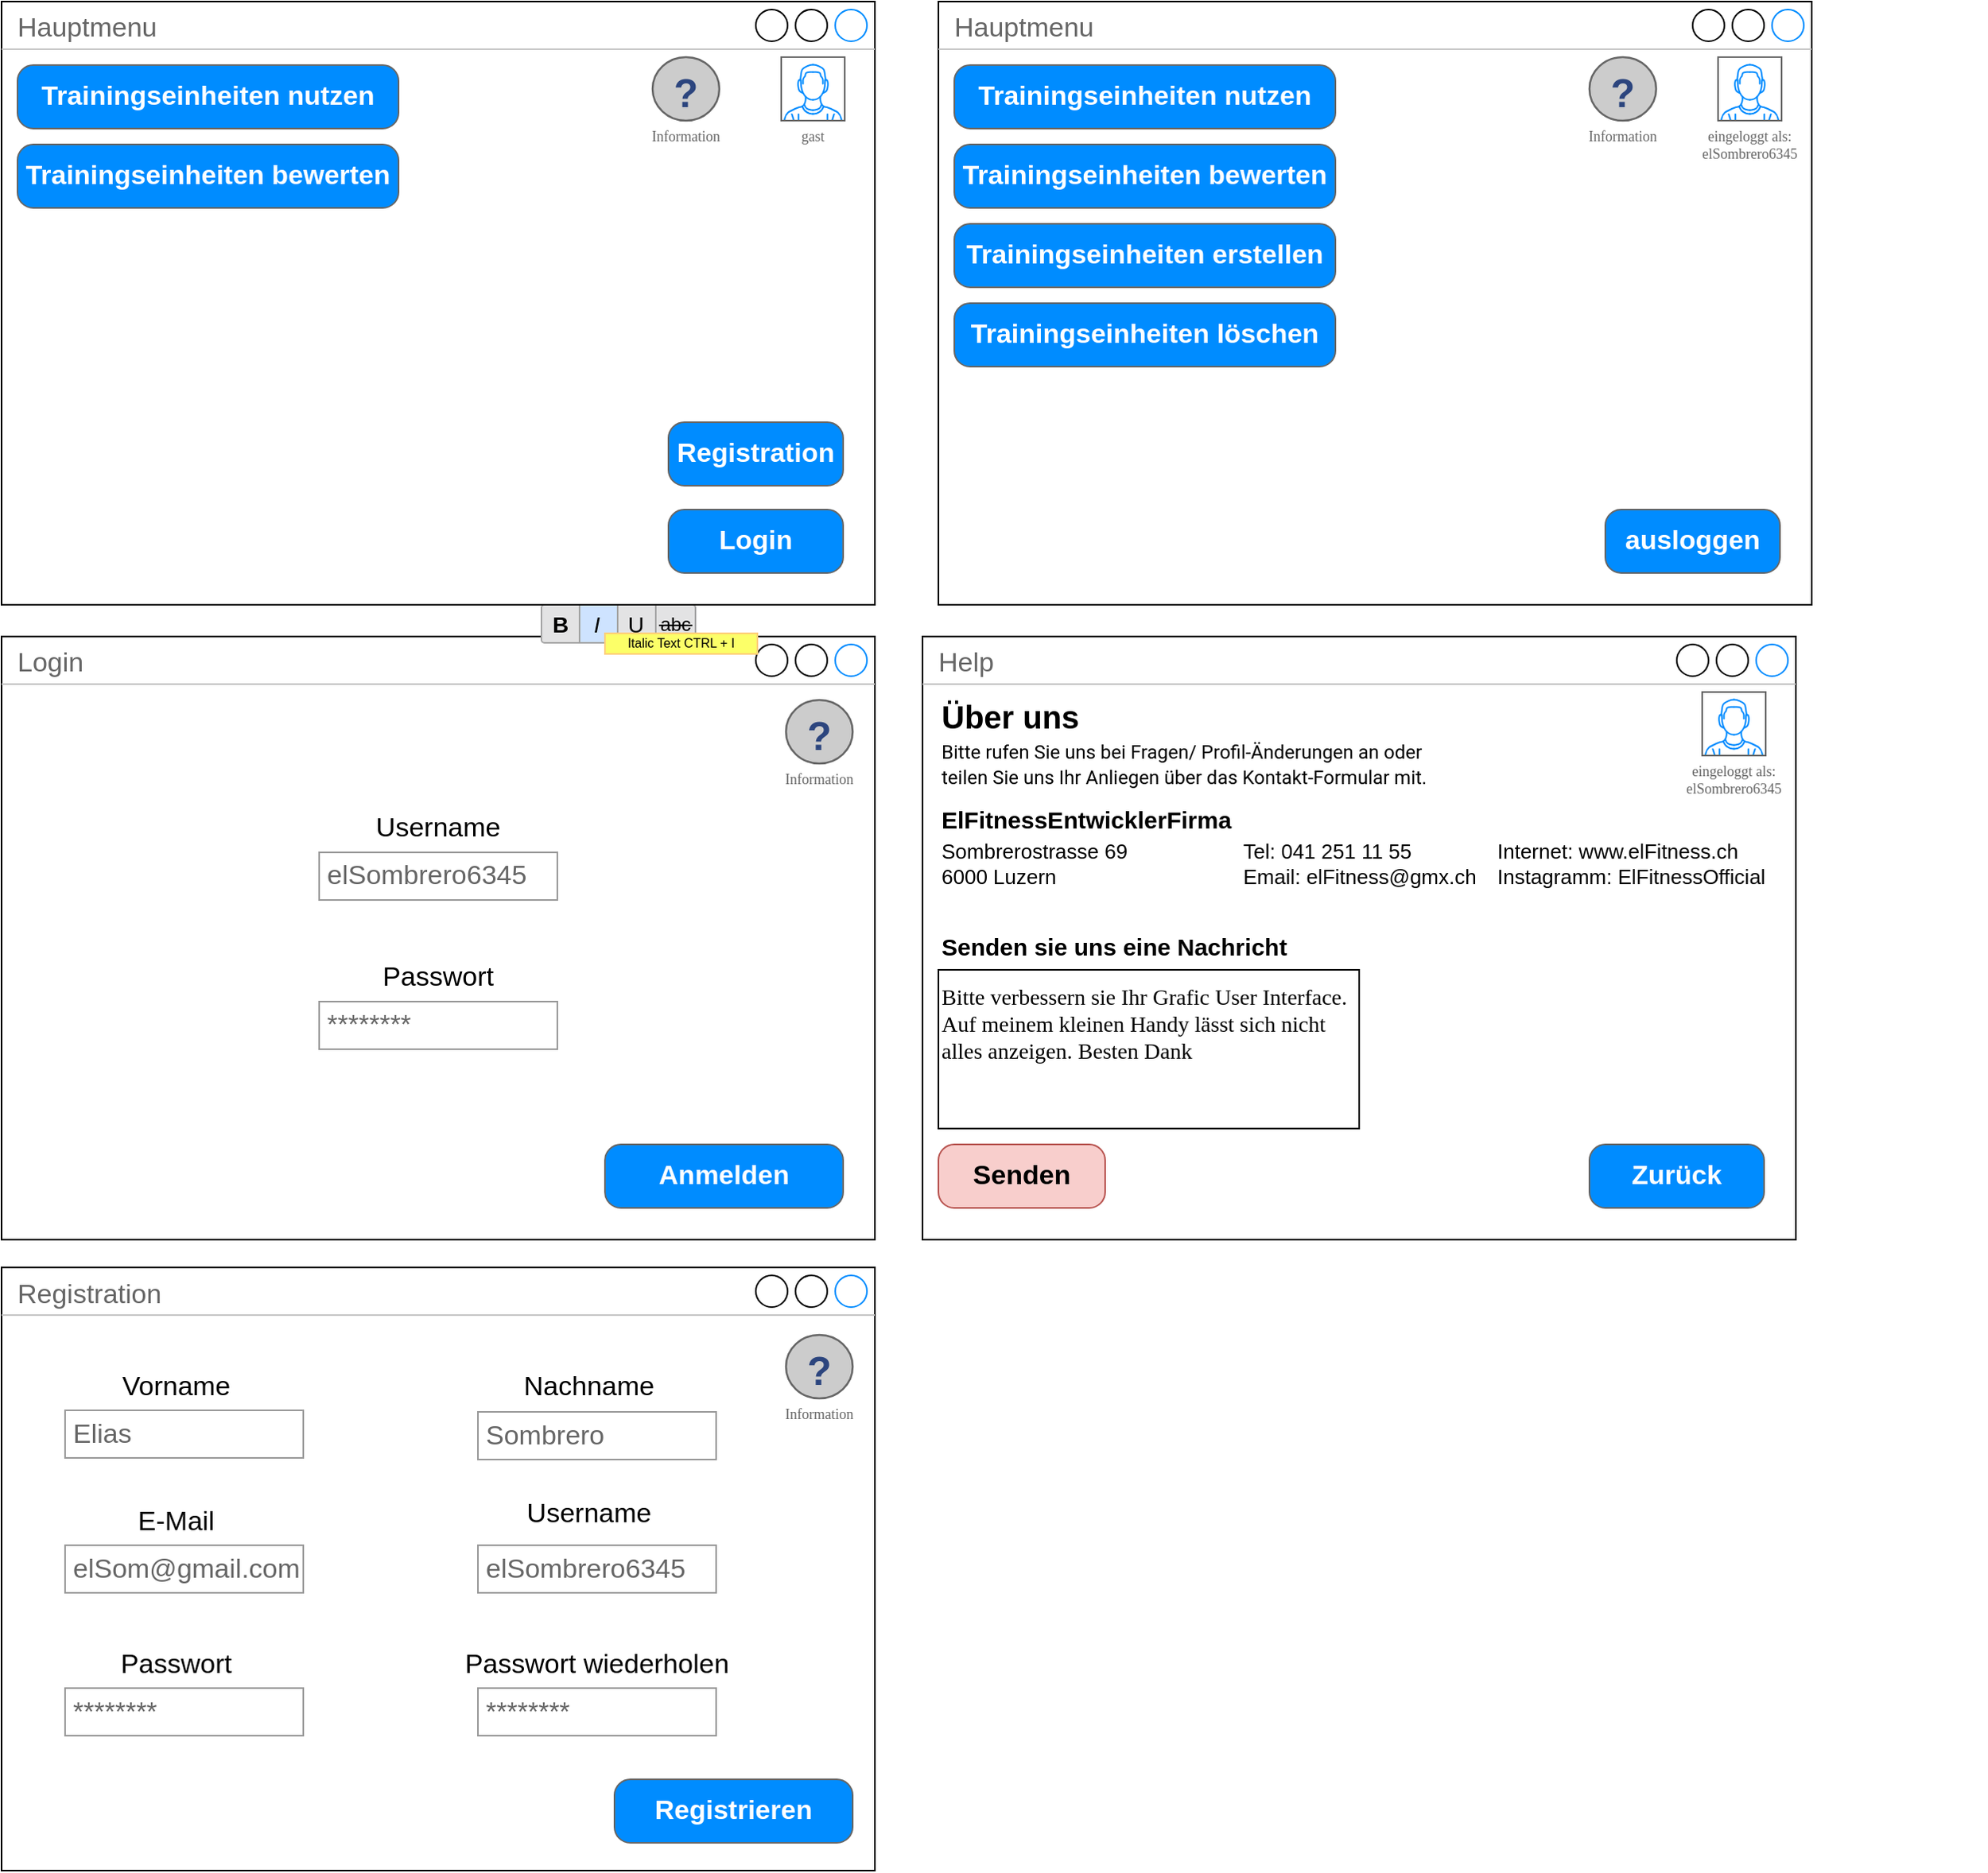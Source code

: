 <mxfile version="20.4.0" type="github">
  <diagram id="C5RBs43oDa-KdzZeNtuy" name="Page-1">
    <mxGraphModel dx="2062" dy="2295" grid="1" gridSize="10" guides="1" tooltips="1" connect="1" arrows="1" fold="1" page="1" pageScale="1" pageWidth="827" pageHeight="1169" math="0" shadow="0">
      <root>
        <mxCell id="WIyWlLk6GJQsqaUBKTNV-0" />
        <mxCell id="WIyWlLk6GJQsqaUBKTNV-1" parent="WIyWlLk6GJQsqaUBKTNV-0" />
        <mxCell id="7VaO58yIEFrL6GdO1eUj-7" value="Hauptmenu" style="strokeWidth=1;shadow=0;dashed=0;align=center;html=1;shape=mxgraph.mockup.containers.window;align=left;verticalAlign=top;spacingLeft=8;strokeColor2=#008cff;strokeColor3=#c4c4c4;fontColor=#666666;mainText=;fontSize=17;labelBackgroundColor=none;" parent="WIyWlLk6GJQsqaUBKTNV-1" vertex="1">
          <mxGeometry x="690" y="-1150" width="550" height="380" as="geometry" />
        </mxCell>
        <mxCell id="7VaO58yIEFrL6GdO1eUj-10" value="ausloggen" style="strokeWidth=1;shadow=0;dashed=0;align=center;html=1;shape=mxgraph.mockup.buttons.button;strokeColor=#666666;fontColor=#ffffff;mainText=;buttonStyle=round;fontSize=17;fontStyle=1;fillColor=#008cff;whiteSpace=wrap;" parent="WIyWlLk6GJQsqaUBKTNV-1" vertex="1">
          <mxGeometry x="1110" y="-830" width="110" height="40" as="geometry" />
        </mxCell>
        <mxCell id="7VaO58yIEFrL6GdO1eUj-12" value="Login" style="strokeWidth=1;shadow=0;dashed=0;align=center;html=1;shape=mxgraph.mockup.containers.window;align=left;verticalAlign=top;spacingLeft=8;strokeColor2=#008cff;strokeColor3=#c4c4c4;fontColor=#666666;mainText=;fontSize=17;labelBackgroundColor=none;" parent="WIyWlLk6GJQsqaUBKTNV-1" vertex="1">
          <mxGeometry x="100" y="-750" width="550" height="380" as="geometry" />
        </mxCell>
        <mxCell id="7VaO58yIEFrL6GdO1eUj-13" value="********" style="strokeWidth=1;shadow=0;dashed=0;align=center;html=1;shape=mxgraph.mockup.forms.pwField;strokeColor=#999999;mainText=;align=left;fontColor=#666666;fontSize=17;spacingLeft=3;" parent="WIyWlLk6GJQsqaUBKTNV-1" vertex="1">
          <mxGeometry x="300" y="-520" width="150" height="30" as="geometry" />
        </mxCell>
        <mxCell id="7VaO58yIEFrL6GdO1eUj-14" value="Anmelden" style="strokeWidth=1;shadow=0;dashed=0;align=center;html=1;shape=mxgraph.mockup.buttons.button;strokeColor=#666666;fontColor=#ffffff;mainText=;buttonStyle=round;fontSize=17;fontStyle=1;fillColor=#008cff;whiteSpace=wrap;" parent="WIyWlLk6GJQsqaUBKTNV-1" vertex="1">
          <mxGeometry x="480" y="-430" width="150" height="40" as="geometry" />
        </mxCell>
        <mxCell id="7VaO58yIEFrL6GdO1eUj-15" value="elSombrero6345" style="strokeWidth=1;shadow=0;dashed=0;align=center;html=1;shape=mxgraph.mockup.forms.pwField;strokeColor=#999999;mainText=;align=left;fontColor=#666666;fontSize=17;spacingLeft=3;" parent="WIyWlLk6GJQsqaUBKTNV-1" vertex="1">
          <mxGeometry x="300" y="-614" width="150" height="30" as="geometry" />
        </mxCell>
        <mxCell id="7VaO58yIEFrL6GdO1eUj-17" value="Username" style="text;html=1;strokeColor=none;fillColor=none;align=center;verticalAlign=middle;whiteSpace=wrap;rounded=0;labelBorderColor=none;fontSize=17;" parent="WIyWlLk6GJQsqaUBKTNV-1" vertex="1">
          <mxGeometry x="345" y="-644" width="60" height="30" as="geometry" />
        </mxCell>
        <mxCell id="7VaO58yIEFrL6GdO1eUj-18" value="Passwort" style="text;html=1;strokeColor=none;fillColor=none;align=center;verticalAlign=middle;whiteSpace=wrap;rounded=0;labelBorderColor=none;fontSize=17;" parent="WIyWlLk6GJQsqaUBKTNV-1" vertex="1">
          <mxGeometry x="345" y="-550" width="60" height="30" as="geometry" />
        </mxCell>
        <mxCell id="7VaO58yIEFrL6GdO1eUj-35" value="" style="verticalLabelPosition=bottom;shadow=0;dashed=0;align=center;html=1;verticalAlign=top;strokeWidth=1;shape=mxgraph.mockup.menus_and_buttons.font_style_selector_1;labelBackgroundColor=#0000FF;labelBorderColor=none;fontSize=17;fontColor=default;fillColor=default;" parent="WIyWlLk6GJQsqaUBKTNV-1" vertex="1">
          <mxGeometry x="440" y="-770" width="136" height="31" as="geometry" />
        </mxCell>
        <mxCell id="E5yHEnVOpl1G4EYSQThK-1" value="Registration" style="strokeWidth=1;shadow=0;dashed=0;align=center;html=1;shape=mxgraph.mockup.containers.window;align=left;verticalAlign=top;spacingLeft=8;strokeColor2=#008cff;strokeColor3=#c4c4c4;fontColor=#666666;mainText=;fontSize=17;labelBackgroundColor=none;" vertex="1" parent="WIyWlLk6GJQsqaUBKTNV-1">
          <mxGeometry x="100" y="-352.5" width="550" height="380" as="geometry" />
        </mxCell>
        <mxCell id="E5yHEnVOpl1G4EYSQThK-2" value="elSombrero6345" style="strokeWidth=1;shadow=0;dashed=0;align=center;html=1;shape=mxgraph.mockup.forms.pwField;strokeColor=#999999;mainText=;align=left;fontColor=#666666;fontSize=17;spacingLeft=3;" vertex="1" parent="WIyWlLk6GJQsqaUBKTNV-1">
          <mxGeometry x="400" y="-177.5" width="150" height="30" as="geometry" />
        </mxCell>
        <mxCell id="E5yHEnVOpl1G4EYSQThK-3" value="Username" style="text;html=1;strokeColor=none;fillColor=none;align=center;verticalAlign=middle;whiteSpace=wrap;rounded=0;labelBorderColor=none;fontSize=17;" vertex="1" parent="WIyWlLk6GJQsqaUBKTNV-1">
          <mxGeometry x="440" y="-212.5" width="60" height="30" as="geometry" />
        </mxCell>
        <mxCell id="E5yHEnVOpl1G4EYSQThK-4" value="Passwort" style="text;html=1;strokeColor=none;fillColor=none;align=center;verticalAlign=middle;whiteSpace=wrap;rounded=0;labelBorderColor=none;fontSize=17;" vertex="1" parent="WIyWlLk6GJQsqaUBKTNV-1">
          <mxGeometry x="180" y="-117.5" width="60" height="30" as="geometry" />
        </mxCell>
        <mxCell id="E5yHEnVOpl1G4EYSQThK-5" value="********" style="strokeWidth=1;shadow=0;dashed=0;align=center;html=1;shape=mxgraph.mockup.forms.pwField;strokeColor=#999999;mainText=;align=left;fontColor=#666666;fontSize=17;spacingLeft=3;" vertex="1" parent="WIyWlLk6GJQsqaUBKTNV-1">
          <mxGeometry x="400" y="-87.5" width="150" height="30" as="geometry" />
        </mxCell>
        <mxCell id="E5yHEnVOpl1G4EYSQThK-6" value="Passwort wiederholen" style="text;html=1;strokeColor=none;fillColor=none;align=center;verticalAlign=middle;whiteSpace=wrap;rounded=0;labelBorderColor=none;fontSize=17;" vertex="1" parent="WIyWlLk6GJQsqaUBKTNV-1">
          <mxGeometry x="390" y="-117.5" width="170" height="30" as="geometry" />
        </mxCell>
        <mxCell id="E5yHEnVOpl1G4EYSQThK-7" value="********" style="strokeWidth=1;shadow=0;dashed=0;align=center;html=1;shape=mxgraph.mockup.forms.pwField;strokeColor=#999999;mainText=;align=left;fontColor=#666666;fontSize=17;spacingLeft=3;" vertex="1" parent="WIyWlLk6GJQsqaUBKTNV-1">
          <mxGeometry x="140" y="-87.5" width="150" height="30" as="geometry" />
        </mxCell>
        <mxCell id="E5yHEnVOpl1G4EYSQThK-8" value="elSom@gmail.com" style="strokeWidth=1;shadow=0;dashed=0;align=center;html=1;shape=mxgraph.mockup.forms.pwField;strokeColor=#999999;mainText=;align=left;fontColor=#666666;fontSize=17;spacingLeft=3;" vertex="1" parent="WIyWlLk6GJQsqaUBKTNV-1">
          <mxGeometry x="140" y="-177.5" width="150" height="30" as="geometry" />
        </mxCell>
        <mxCell id="E5yHEnVOpl1G4EYSQThK-9" value="E-Mail" style="text;html=1;strokeColor=none;fillColor=none;align=center;verticalAlign=middle;whiteSpace=wrap;rounded=0;labelBorderColor=none;fontSize=17;" vertex="1" parent="WIyWlLk6GJQsqaUBKTNV-1">
          <mxGeometry x="180" y="-207.5" width="60" height="30" as="geometry" />
        </mxCell>
        <mxCell id="E5yHEnVOpl1G4EYSQThK-10" value="Sombrero" style="strokeWidth=1;shadow=0;dashed=0;align=center;html=1;shape=mxgraph.mockup.forms.pwField;strokeColor=#999999;mainText=;align=left;fontColor=#666666;fontSize=17;spacingLeft=3;" vertex="1" parent="WIyWlLk6GJQsqaUBKTNV-1">
          <mxGeometry x="400" y="-261.5" width="150" height="30" as="geometry" />
        </mxCell>
        <mxCell id="E5yHEnVOpl1G4EYSQThK-11" value="Elias" style="strokeWidth=1;shadow=0;dashed=0;align=center;html=1;shape=mxgraph.mockup.forms.pwField;strokeColor=#999999;mainText=;align=left;fontColor=#666666;fontSize=17;spacingLeft=3;" vertex="1" parent="WIyWlLk6GJQsqaUBKTNV-1">
          <mxGeometry x="140" y="-262.5" width="150" height="30" as="geometry" />
        </mxCell>
        <mxCell id="E5yHEnVOpl1G4EYSQThK-12" value="Vorname" style="text;html=1;strokeColor=none;fillColor=none;align=center;verticalAlign=middle;whiteSpace=wrap;rounded=0;labelBorderColor=none;fontSize=17;" vertex="1" parent="WIyWlLk6GJQsqaUBKTNV-1">
          <mxGeometry x="180" y="-292.5" width="60" height="30" as="geometry" />
        </mxCell>
        <mxCell id="E5yHEnVOpl1G4EYSQThK-13" value="Nachname" style="text;html=1;strokeColor=none;fillColor=none;align=center;verticalAlign=middle;whiteSpace=wrap;rounded=0;labelBorderColor=none;fontSize=17;" vertex="1" parent="WIyWlLk6GJQsqaUBKTNV-1">
          <mxGeometry x="440" y="-292.5" width="60" height="30" as="geometry" />
        </mxCell>
        <mxCell id="E5yHEnVOpl1G4EYSQThK-14" value="Registrieren" style="strokeWidth=1;shadow=0;dashed=0;align=center;html=1;shape=mxgraph.mockup.buttons.button;strokeColor=#666666;fontColor=#ffffff;mainText=;buttonStyle=round;fontSize=17;fontStyle=1;fillColor=#008cff;whiteSpace=wrap;" vertex="1" parent="WIyWlLk6GJQsqaUBKTNV-1">
          <mxGeometry x="486" y="-30" width="150" height="40" as="geometry" />
        </mxCell>
        <mxCell id="E5yHEnVOpl1G4EYSQThK-16" value="" style="verticalLabelPosition=bottom;shadow=0;dashed=0;align=center;html=1;verticalAlign=top;strokeWidth=1;shape=mxgraph.mockup.containers.userMale;strokeColor=#666666;strokeColor2=#008cff;" vertex="1" parent="WIyWlLk6GJQsqaUBKTNV-1">
          <mxGeometry x="1181" y="-1115" width="40" height="40" as="geometry" />
        </mxCell>
        <mxCell id="E5yHEnVOpl1G4EYSQThK-17" value="" style="verticalLabelPosition=bottom;shadow=0;dashed=0;align=center;html=1;verticalAlign=top;strokeWidth=1;shape=mxgraph.mockup.misc.help_icon;" vertex="1" parent="WIyWlLk6GJQsqaUBKTNV-1">
          <mxGeometry x="1100" y="-1115" width="42" height="40" as="geometry" />
        </mxCell>
        <mxCell id="E5yHEnVOpl1G4EYSQThK-18" value="&lt;span style=&quot;color: rgb(102, 102, 102); font-size: 9px; text-align: left;&quot;&gt;eingeloggt als:&lt;br&gt;elSombrero6345&lt;/span&gt;" style="text;html=1;strokeColor=none;fillColor=none;align=center;verticalAlign=middle;whiteSpace=wrap;rounded=0;labelBorderColor=none;fontSize=9;fontFamily=Verdana;" vertex="1" parent="WIyWlLk6GJQsqaUBKTNV-1">
          <mxGeometry x="1166" y="-1075" width="70" height="30" as="geometry" />
        </mxCell>
        <mxCell id="E5yHEnVOpl1G4EYSQThK-19" value="Trainingseinheiten nutzen" style="strokeWidth=1;shadow=0;dashed=0;align=center;html=1;shape=mxgraph.mockup.buttons.button;strokeColor=#666666;fontColor=#ffffff;mainText=;buttonStyle=round;fontSize=17;fontStyle=1;fillColor=#008cff;whiteSpace=wrap;" vertex="1" parent="WIyWlLk6GJQsqaUBKTNV-1">
          <mxGeometry x="700" y="-1110" width="240" height="40" as="geometry" />
        </mxCell>
        <mxCell id="E5yHEnVOpl1G4EYSQThK-20" value="Trainingseinheiten erstellen" style="strokeWidth=1;shadow=0;dashed=0;align=center;html=1;shape=mxgraph.mockup.buttons.button;strokeColor=#666666;fontColor=#ffffff;mainText=;buttonStyle=round;fontSize=17;fontStyle=1;fillColor=#008cff;whiteSpace=wrap;" vertex="1" parent="WIyWlLk6GJQsqaUBKTNV-1">
          <mxGeometry x="700" y="-1010" width="240" height="40" as="geometry" />
        </mxCell>
        <mxCell id="E5yHEnVOpl1G4EYSQThK-21" value="Hauptmenu" style="strokeWidth=1;shadow=0;dashed=0;align=center;html=1;shape=mxgraph.mockup.containers.window;align=left;verticalAlign=top;spacingLeft=8;strokeColor2=#008cff;strokeColor3=#c4c4c4;fontColor=#666666;mainText=;fontSize=17;labelBackgroundColor=none;" vertex="1" parent="WIyWlLk6GJQsqaUBKTNV-1">
          <mxGeometry x="100" y="-1150" width="550" height="380" as="geometry" />
        </mxCell>
        <mxCell id="E5yHEnVOpl1G4EYSQThK-22" value="Login" style="strokeWidth=1;shadow=0;dashed=0;align=center;html=1;shape=mxgraph.mockup.buttons.button;strokeColor=#666666;fontColor=#ffffff;mainText=;buttonStyle=round;fontSize=17;fontStyle=1;fillColor=#008cff;whiteSpace=wrap;" vertex="1" parent="WIyWlLk6GJQsqaUBKTNV-1">
          <mxGeometry x="520" y="-830" width="110" height="40" as="geometry" />
        </mxCell>
        <mxCell id="E5yHEnVOpl1G4EYSQThK-23" value="Registration" style="strokeWidth=1;shadow=0;dashed=0;align=center;html=1;shape=mxgraph.mockup.buttons.button;strokeColor=#666666;fontColor=#ffffff;mainText=;buttonStyle=round;fontSize=17;fontStyle=1;fillColor=#008cff;whiteSpace=wrap;" vertex="1" parent="WIyWlLk6GJQsqaUBKTNV-1">
          <mxGeometry x="520" y="-885" width="110" height="40" as="geometry" />
        </mxCell>
        <mxCell id="E5yHEnVOpl1G4EYSQThK-24" value="" style="verticalLabelPosition=bottom;shadow=0;dashed=0;align=center;html=1;verticalAlign=top;strokeWidth=1;shape=mxgraph.mockup.containers.userMale;strokeColor=#666666;strokeColor2=#008cff;" vertex="1" parent="WIyWlLk6GJQsqaUBKTNV-1">
          <mxGeometry x="591" y="-1115" width="40" height="40" as="geometry" />
        </mxCell>
        <mxCell id="E5yHEnVOpl1G4EYSQThK-25" value="" style="verticalLabelPosition=bottom;shadow=0;dashed=0;align=center;html=1;verticalAlign=top;strokeWidth=1;shape=mxgraph.mockup.misc.help_icon;" vertex="1" parent="WIyWlLk6GJQsqaUBKTNV-1">
          <mxGeometry x="510" y="-1115" width="42" height="40" as="geometry" />
        </mxCell>
        <mxCell id="E5yHEnVOpl1G4EYSQThK-26" value="&lt;div style=&quot;text-align: left;&quot;&gt;&lt;span style=&quot;background-color: initial;&quot;&gt;&lt;font color=&quot;#666666&quot;&gt;gast&lt;/font&gt;&lt;/span&gt;&lt;/div&gt;" style="text;html=1;strokeColor=none;fillColor=none;align=center;verticalAlign=middle;whiteSpace=wrap;rounded=0;labelBorderColor=none;fontSize=9;fontFamily=Verdana;" vertex="1" parent="WIyWlLk6GJQsqaUBKTNV-1">
          <mxGeometry x="576" y="-1080" width="70" height="30" as="geometry" />
        </mxCell>
        <mxCell id="E5yHEnVOpl1G4EYSQThK-27" value="Trainingseinheiten nutzen" style="strokeWidth=1;shadow=0;dashed=0;align=center;html=1;shape=mxgraph.mockup.buttons.button;strokeColor=#666666;fontColor=#ffffff;mainText=;buttonStyle=round;fontSize=17;fontStyle=1;fillColor=#008cff;whiteSpace=wrap;" vertex="1" parent="WIyWlLk6GJQsqaUBKTNV-1">
          <mxGeometry x="110" y="-1110" width="240" height="40" as="geometry" />
        </mxCell>
        <mxCell id="E5yHEnVOpl1G4EYSQThK-29" value="Trainingseinheiten bewerten" style="strokeWidth=1;shadow=0;dashed=0;align=center;html=1;shape=mxgraph.mockup.buttons.button;strokeColor=#666666;fontColor=#ffffff;mainText=;buttonStyle=round;fontSize=17;fontStyle=1;fillColor=#008cff;whiteSpace=wrap;" vertex="1" parent="WIyWlLk6GJQsqaUBKTNV-1">
          <mxGeometry x="700" y="-1060" width="240" height="40" as="geometry" />
        </mxCell>
        <mxCell id="E5yHEnVOpl1G4EYSQThK-30" value="Trainingseinheiten bewerten" style="strokeWidth=1;shadow=0;dashed=0;align=center;html=1;shape=mxgraph.mockup.buttons.button;strokeColor=#666666;fontColor=#ffffff;mainText=;buttonStyle=round;fontSize=17;fontStyle=1;fillColor=#008cff;whiteSpace=wrap;" vertex="1" parent="WIyWlLk6GJQsqaUBKTNV-1">
          <mxGeometry x="110" y="-1060" width="240" height="40" as="geometry" />
        </mxCell>
        <mxCell id="E5yHEnVOpl1G4EYSQThK-31" value="Trainingseinheiten löschen" style="strokeWidth=1;shadow=0;dashed=0;align=center;html=1;shape=mxgraph.mockup.buttons.button;strokeColor=#666666;fontColor=#ffffff;mainText=;buttonStyle=round;fontSize=17;fontStyle=1;fillColor=#008cff;whiteSpace=wrap;" vertex="1" parent="WIyWlLk6GJQsqaUBKTNV-1">
          <mxGeometry x="700" y="-960" width="240" height="40" as="geometry" />
        </mxCell>
        <mxCell id="E5yHEnVOpl1G4EYSQThK-32" value="&lt;div style=&quot;text-align: left;&quot;&gt;&lt;span style=&quot;background-color: initial;&quot;&gt;&lt;font color=&quot;#666666&quot;&gt;Information&lt;/font&gt;&lt;/span&gt;&lt;/div&gt;" style="text;html=1;strokeColor=none;fillColor=none;align=center;verticalAlign=middle;whiteSpace=wrap;rounded=0;labelBorderColor=none;fontSize=9;fontFamily=Verdana;" vertex="1" parent="WIyWlLk6GJQsqaUBKTNV-1">
          <mxGeometry x="496" y="-1080" width="70" height="30" as="geometry" />
        </mxCell>
        <mxCell id="E5yHEnVOpl1G4EYSQThK-33" value="&lt;div style=&quot;text-align: left;&quot;&gt;&lt;span style=&quot;color: rgb(102, 102, 102);&quot;&gt;Information&lt;/span&gt;&lt;br&gt;&lt;/div&gt;" style="text;html=1;strokeColor=none;fillColor=none;align=center;verticalAlign=middle;whiteSpace=wrap;rounded=0;labelBorderColor=none;fontSize=9;fontFamily=Verdana;" vertex="1" parent="WIyWlLk6GJQsqaUBKTNV-1">
          <mxGeometry x="1086" y="-1080" width="70" height="30" as="geometry" />
        </mxCell>
        <mxCell id="E5yHEnVOpl1G4EYSQThK-36" value="Help" style="strokeWidth=1;shadow=0;dashed=0;align=center;html=1;shape=mxgraph.mockup.containers.window;align=left;verticalAlign=top;spacingLeft=8;strokeColor2=#008cff;strokeColor3=#c4c4c4;fontColor=#666666;mainText=;fontSize=17;labelBackgroundColor=none;" vertex="1" parent="WIyWlLk6GJQsqaUBKTNV-1">
          <mxGeometry x="680" y="-750" width="550" height="380" as="geometry" />
        </mxCell>
        <mxCell id="E5yHEnVOpl1G4EYSQThK-37" value="Zurück" style="strokeWidth=1;shadow=0;dashed=0;align=center;html=1;shape=mxgraph.mockup.buttons.button;strokeColor=#666666;fontColor=#ffffff;mainText=;buttonStyle=round;fontSize=17;fontStyle=1;fillColor=#008cff;whiteSpace=wrap;" vertex="1" parent="WIyWlLk6GJQsqaUBKTNV-1">
          <mxGeometry x="1100" y="-430" width="110" height="40" as="geometry" />
        </mxCell>
        <mxCell id="E5yHEnVOpl1G4EYSQThK-38" value="" style="verticalLabelPosition=bottom;shadow=0;dashed=0;align=center;html=1;verticalAlign=top;strokeWidth=1;shape=mxgraph.mockup.containers.userMale;strokeColor=#666666;strokeColor2=#008cff;" vertex="1" parent="WIyWlLk6GJQsqaUBKTNV-1">
          <mxGeometry x="1171" y="-715" width="40" height="40" as="geometry" />
        </mxCell>
        <mxCell id="E5yHEnVOpl1G4EYSQThK-40" value="&lt;span style=&quot;color: rgb(102, 102, 102); font-size: 9px; text-align: left;&quot;&gt;eingeloggt als:&lt;br&gt;elSombrero6345&lt;/span&gt;" style="text;html=1;strokeColor=none;fillColor=none;align=center;verticalAlign=middle;whiteSpace=wrap;rounded=0;labelBorderColor=none;fontSize=9;fontFamily=Verdana;" vertex="1" parent="WIyWlLk6GJQsqaUBKTNV-1">
          <mxGeometry x="1156" y="-675" width="70" height="30" as="geometry" />
        </mxCell>
        <mxCell id="E5yHEnVOpl1G4EYSQThK-46" value="Senden" style="strokeWidth=1;shadow=0;dashed=0;align=center;html=1;shape=mxgraph.mockup.buttons.button;strokeColor=#b85450;mainText=;buttonStyle=round;fontSize=17;fontStyle=1;fillColor=#f8cecc;whiteSpace=wrap;" vertex="1" parent="WIyWlLk6GJQsqaUBKTNV-1">
          <mxGeometry x="690" y="-430" width="105" height="40" as="geometry" />
        </mxCell>
        <mxCell id="E5yHEnVOpl1G4EYSQThK-47" value="Tel: 041 251 11 55" style="text;html=1;strokeColor=none;fillColor=none;align=left;verticalAlign=middle;whiteSpace=wrap;rounded=0;labelBorderColor=none;fontSize=13;" vertex="1" parent="WIyWlLk6GJQsqaUBKTNV-1">
          <mxGeometry x="880" y="-630" width="271" height="30" as="geometry" />
        </mxCell>
        <mxCell id="E5yHEnVOpl1G4EYSQThK-48" value="Internet: www.elFitness.ch" style="text;html=1;strokeColor=none;fillColor=none;align=left;verticalAlign=middle;whiteSpace=wrap;rounded=0;labelBorderColor=none;fontSize=13;" vertex="1" parent="WIyWlLk6GJQsqaUBKTNV-1">
          <mxGeometry x="1040" y="-630" width="154" height="30" as="geometry" />
        </mxCell>
        <mxCell id="E5yHEnVOpl1G4EYSQThK-54" value="Email: elFitness@gmx.ch" style="text;html=1;strokeColor=none;fillColor=none;align=left;verticalAlign=middle;whiteSpace=wrap;rounded=0;labelBorderColor=none;fontSize=13;" vertex="1" parent="WIyWlLk6GJQsqaUBKTNV-1">
          <mxGeometry x="880" y="-614" width="310" height="30" as="geometry" />
        </mxCell>
        <mxCell id="E5yHEnVOpl1G4EYSQThK-55" value="Instagramm: ElFitnessOfficial" style="text;html=1;strokeColor=none;fillColor=none;align=left;verticalAlign=middle;whiteSpace=wrap;rounded=0;labelBorderColor=none;fontSize=13;" vertex="1" parent="WIyWlLk6GJQsqaUBKTNV-1">
          <mxGeometry x="1040" y="-614" width="310" height="30" as="geometry" />
        </mxCell>
        <mxCell id="E5yHEnVOpl1G4EYSQThK-59" value="Sombrerostrasse 69" style="text;html=1;strokeColor=none;fillColor=none;align=left;verticalAlign=middle;whiteSpace=wrap;rounded=0;labelBorderColor=none;fontSize=13;" vertex="1" parent="WIyWlLk6GJQsqaUBKTNV-1">
          <mxGeometry x="690" y="-630" width="190" height="30" as="geometry" />
        </mxCell>
        <mxCell id="E5yHEnVOpl1G4EYSQThK-60" value="&lt;b style=&quot;font-size: 15px;&quot;&gt;ElFitnessEntwicklerFirma&lt;/b&gt;" style="text;html=1;strokeColor=none;fillColor=none;align=left;verticalAlign=middle;whiteSpace=wrap;rounded=0;labelBorderColor=none;fontSize=15;" vertex="1" parent="WIyWlLk6GJQsqaUBKTNV-1">
          <mxGeometry x="690" y="-650" width="200" height="30" as="geometry" />
        </mxCell>
        <mxCell id="E5yHEnVOpl1G4EYSQThK-61" value="6000 Luzern" style="text;html=1;strokeColor=none;fillColor=none;align=left;verticalAlign=middle;whiteSpace=wrap;rounded=0;labelBorderColor=none;fontSize=13;" vertex="1" parent="WIyWlLk6GJQsqaUBKTNV-1">
          <mxGeometry x="690" y="-614" width="190" height="30" as="geometry" />
        </mxCell>
        <mxCell id="E5yHEnVOpl1G4EYSQThK-64" value="&lt;b style=&quot;font-size: 20px;&quot;&gt;Über uns&lt;/b&gt;" style="text;html=1;strokeColor=none;fillColor=none;align=left;verticalAlign=middle;whiteSpace=wrap;rounded=0;labelBorderColor=none;fontSize=20;" vertex="1" parent="WIyWlLk6GJQsqaUBKTNV-1">
          <mxGeometry x="690" y="-715" width="200" height="30" as="geometry" />
        </mxCell>
        <mxCell id="E5yHEnVOpl1G4EYSQThK-65" value="&lt;span style=&quot;font-family: Roboto, sans-serif; font-size: 12px; background-color: rgb(255, 255, 255);&quot;&gt;Bitte rufen Sie uns bei Fragen/ Profil-Änderungen an oder teilen Sie uns Ihr Anliegen über das Kontakt-Formular mit.&lt;/span&gt;" style="text;html=1;strokeColor=none;fillColor=none;align=left;verticalAlign=middle;whiteSpace=wrap;rounded=0;labelBorderColor=none;fontSize=13;" vertex="1" parent="WIyWlLk6GJQsqaUBKTNV-1">
          <mxGeometry x="690" y="-685" width="310" height="30" as="geometry" />
        </mxCell>
        <mxCell id="E5yHEnVOpl1G4EYSQThK-66" value="&lt;p style=&quot;font-size: 14px;&quot;&gt;Bitte verbessern sie Ihr Grafic User Interface. Auf meinem kleinen Handy lässt sich nicht alles anzeigen. Besten Dank&lt;/p&gt;&lt;p style=&quot;font-size: 14px;&quot;&gt;&lt;br&gt;&lt;/p&gt;" style="rounded=0;whiteSpace=wrap;html=1;fontFamily=Verdana;fontSize=20;align=left;" vertex="1" parent="WIyWlLk6GJQsqaUBKTNV-1">
          <mxGeometry x="690" y="-540" width="265" height="100" as="geometry" />
        </mxCell>
        <mxCell id="E5yHEnVOpl1G4EYSQThK-67" value="&lt;b style=&quot;font-size: 15px;&quot;&gt;Senden sie uns eine Nachricht&lt;/b&gt;" style="text;html=1;strokeColor=none;fillColor=none;align=left;verticalAlign=middle;whiteSpace=wrap;rounded=0;labelBorderColor=none;fontSize=15;" vertex="1" parent="WIyWlLk6GJQsqaUBKTNV-1">
          <mxGeometry x="690" y="-570" width="220" height="30" as="geometry" />
        </mxCell>
        <mxCell id="E5yHEnVOpl1G4EYSQThK-68" value="" style="verticalLabelPosition=bottom;shadow=0;dashed=0;align=center;html=1;verticalAlign=top;strokeWidth=1;shape=mxgraph.mockup.misc.help_icon;" vertex="1" parent="WIyWlLk6GJQsqaUBKTNV-1">
          <mxGeometry x="594" y="-710" width="42" height="40" as="geometry" />
        </mxCell>
        <mxCell id="E5yHEnVOpl1G4EYSQThK-69" value="&lt;div style=&quot;text-align: left;&quot;&gt;&lt;span style=&quot;background-color: initial;&quot;&gt;&lt;font color=&quot;#666666&quot;&gt;Information&lt;/font&gt;&lt;/span&gt;&lt;/div&gt;" style="text;html=1;strokeColor=none;fillColor=none;align=center;verticalAlign=middle;whiteSpace=wrap;rounded=0;labelBorderColor=none;fontSize=9;fontFamily=Verdana;" vertex="1" parent="WIyWlLk6GJQsqaUBKTNV-1">
          <mxGeometry x="580" y="-675" width="70" height="30" as="geometry" />
        </mxCell>
        <mxCell id="E5yHEnVOpl1G4EYSQThK-70" value="" style="verticalLabelPosition=bottom;shadow=0;dashed=0;align=center;html=1;verticalAlign=top;strokeWidth=1;shape=mxgraph.mockup.misc.help_icon;" vertex="1" parent="WIyWlLk6GJQsqaUBKTNV-1">
          <mxGeometry x="594" y="-310" width="42" height="40" as="geometry" />
        </mxCell>
        <mxCell id="E5yHEnVOpl1G4EYSQThK-71" value="&lt;div style=&quot;text-align: left;&quot;&gt;&lt;span style=&quot;background-color: initial;&quot;&gt;&lt;font color=&quot;#666666&quot;&gt;Information&lt;/font&gt;&lt;/span&gt;&lt;/div&gt;" style="text;html=1;strokeColor=none;fillColor=none;align=center;verticalAlign=middle;whiteSpace=wrap;rounded=0;labelBorderColor=none;fontSize=9;fontFamily=Verdana;" vertex="1" parent="WIyWlLk6GJQsqaUBKTNV-1">
          <mxGeometry x="580" y="-275" width="70" height="30" as="geometry" />
        </mxCell>
      </root>
    </mxGraphModel>
  </diagram>
</mxfile>
